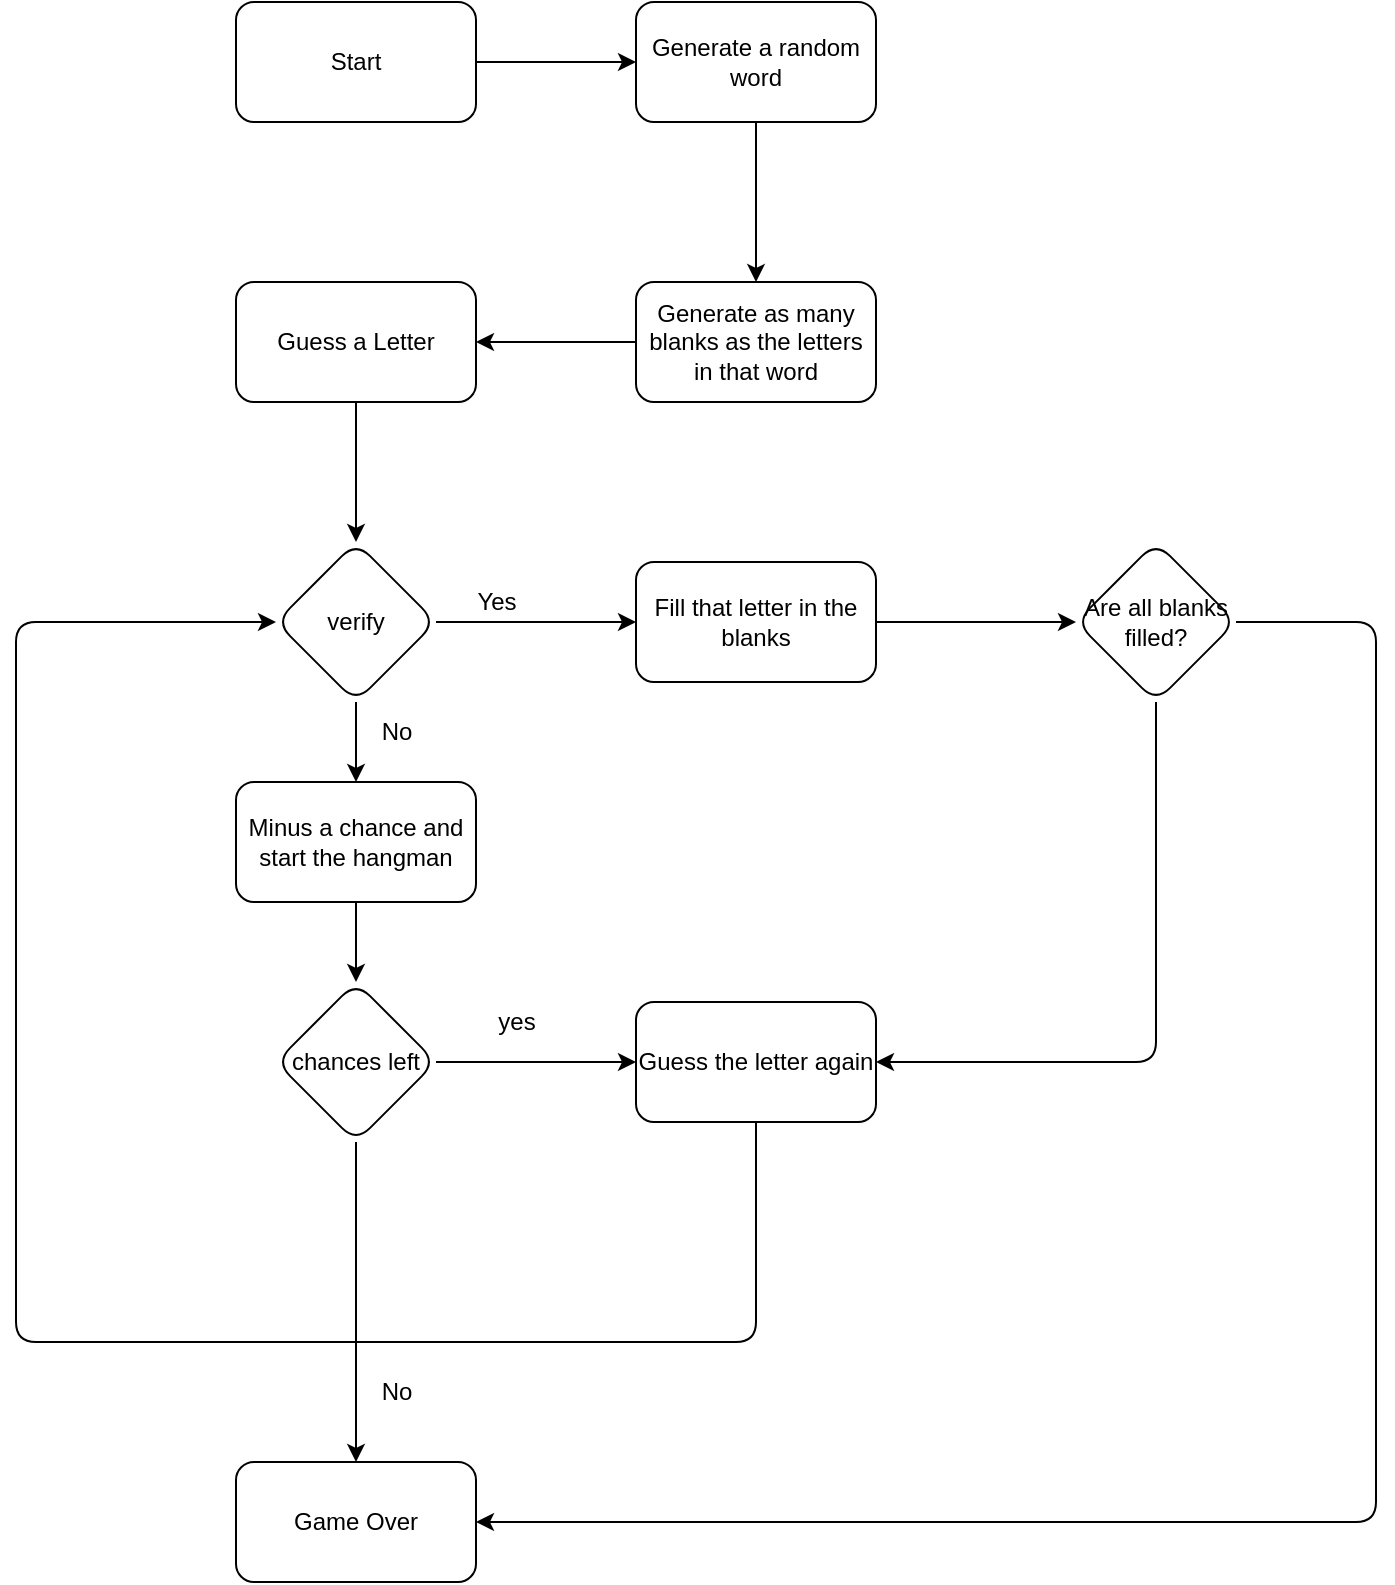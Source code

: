 <mxfile>
    <diagram id="mx6iLFDq_gP69B8O2057" name="Page-1">
        <mxGraphModel dx="576" dy="475" grid="1" gridSize="10" guides="1" tooltips="1" connect="1" arrows="1" fold="1" page="1" pageScale="1" pageWidth="850" pageHeight="1100" math="0" shadow="0">
            <root>
                <mxCell id="0"/>
                <mxCell id="1" parent="0"/>
                <mxCell id="25" value="" style="edgeStyle=none;html=1;" edge="1" parent="1" source="2" target="24">
                    <mxGeometry relative="1" as="geometry"/>
                </mxCell>
                <mxCell id="2" value="Start" style="rounded=1;whiteSpace=wrap;html=1;" vertex="1" parent="1">
                    <mxGeometry x="230" y="50" width="120" height="60" as="geometry"/>
                </mxCell>
                <mxCell id="6" value="" style="edgeStyle=none;html=1;" edge="1" parent="1" source="3" target="5">
                    <mxGeometry relative="1" as="geometry"/>
                </mxCell>
                <mxCell id="3" value="Guess a Letter" style="whiteSpace=wrap;html=1;rounded=1;" vertex="1" parent="1">
                    <mxGeometry x="230" y="190" width="120" height="60" as="geometry"/>
                </mxCell>
                <mxCell id="8" value="" style="edgeStyle=none;html=1;" edge="1" parent="1" source="5" target="7">
                    <mxGeometry relative="1" as="geometry"/>
                </mxCell>
                <mxCell id="11" value="" style="edgeStyle=none;html=1;" edge="1" parent="1" source="5" target="10">
                    <mxGeometry relative="1" as="geometry"/>
                </mxCell>
                <mxCell id="5" value="verify" style="rhombus;whiteSpace=wrap;html=1;rounded=1;" vertex="1" parent="1">
                    <mxGeometry x="250" y="320" width="80" height="80" as="geometry"/>
                </mxCell>
                <mxCell id="30" value="" style="edgeStyle=none;html=1;" edge="1" parent="1" source="7" target="29">
                    <mxGeometry relative="1" as="geometry"/>
                </mxCell>
                <mxCell id="7" value="Fill that letter in the blanks" style="whiteSpace=wrap;html=1;rounded=1;" vertex="1" parent="1">
                    <mxGeometry x="430" y="330" width="120" height="60" as="geometry"/>
                </mxCell>
                <mxCell id="9" value="Yes" style="text;html=1;align=center;verticalAlign=middle;resizable=0;points=[];autosize=1;strokeColor=none;fillColor=none;" vertex="1" parent="1">
                    <mxGeometry x="340" y="335" width="40" height="30" as="geometry"/>
                </mxCell>
                <mxCell id="18" value="" style="edgeStyle=none;html=1;" edge="1" parent="1" source="10" target="17">
                    <mxGeometry relative="1" as="geometry"/>
                </mxCell>
                <mxCell id="10" value="Minus a chance and start the hangman" style="whiteSpace=wrap;html=1;rounded=1;" vertex="1" parent="1">
                    <mxGeometry x="230" y="440" width="120" height="60" as="geometry"/>
                </mxCell>
                <mxCell id="12" value="No" style="text;html=1;align=center;verticalAlign=middle;resizable=0;points=[];autosize=1;strokeColor=none;fillColor=none;" vertex="1" parent="1">
                    <mxGeometry x="290" y="400" width="40" height="30" as="geometry"/>
                </mxCell>
                <mxCell id="16" style="edgeStyle=none;html=1;entryX=0;entryY=0.5;entryDx=0;entryDy=0;" edge="1" parent="1" source="13" target="5">
                    <mxGeometry relative="1" as="geometry">
                        <mxPoint x="200" y="360" as="targetPoint"/>
                        <Array as="points">
                            <mxPoint x="490" y="720"/>
                            <mxPoint x="120" y="720"/>
                            <mxPoint x="120" y="360"/>
                        </Array>
                    </mxGeometry>
                </mxCell>
                <mxCell id="13" value="Guess the letter again" style="whiteSpace=wrap;html=1;rounded=1;" vertex="1" parent="1">
                    <mxGeometry x="430" y="550" width="120" height="60" as="geometry"/>
                </mxCell>
                <mxCell id="19" style="edgeStyle=none;html=1;entryX=0;entryY=0.5;entryDx=0;entryDy=0;" edge="1" parent="1" source="17" target="13">
                    <mxGeometry relative="1" as="geometry"/>
                </mxCell>
                <mxCell id="22" value="" style="edgeStyle=none;html=1;" edge="1" parent="1" source="17" target="21">
                    <mxGeometry relative="1" as="geometry"/>
                </mxCell>
                <mxCell id="17" value="chances left" style="rhombus;whiteSpace=wrap;html=1;rounded=1;" vertex="1" parent="1">
                    <mxGeometry x="250" y="540" width="80" height="80" as="geometry"/>
                </mxCell>
                <mxCell id="20" value="yes" style="text;html=1;align=center;verticalAlign=middle;resizable=0;points=[];autosize=1;strokeColor=none;fillColor=none;" vertex="1" parent="1">
                    <mxGeometry x="350" y="545" width="40" height="30" as="geometry"/>
                </mxCell>
                <mxCell id="21" value="Game Over" style="whiteSpace=wrap;html=1;rounded=1;" vertex="1" parent="1">
                    <mxGeometry x="230" y="780" width="120" height="60" as="geometry"/>
                </mxCell>
                <mxCell id="23" value="No" style="text;html=1;align=center;verticalAlign=middle;resizable=0;points=[];autosize=1;strokeColor=none;fillColor=none;" vertex="1" parent="1">
                    <mxGeometry x="290" y="730" width="40" height="30" as="geometry"/>
                </mxCell>
                <mxCell id="27" value="" style="edgeStyle=none;html=1;" edge="1" parent="1" source="24" target="26">
                    <mxGeometry relative="1" as="geometry"/>
                </mxCell>
                <mxCell id="24" value="Generate a random word" style="whiteSpace=wrap;html=1;rounded=1;" vertex="1" parent="1">
                    <mxGeometry x="430" y="50" width="120" height="60" as="geometry"/>
                </mxCell>
                <mxCell id="28" value="" style="edgeStyle=none;html=1;" edge="1" parent="1" source="26" target="3">
                    <mxGeometry relative="1" as="geometry"/>
                </mxCell>
                <mxCell id="26" value="Generate as many blanks as the letters in that word" style="whiteSpace=wrap;html=1;rounded=1;" vertex="1" parent="1">
                    <mxGeometry x="430" y="190" width="120" height="60" as="geometry"/>
                </mxCell>
                <mxCell id="31" style="edgeStyle=none;html=1;entryX=1;entryY=0.5;entryDx=0;entryDy=0;" edge="1" parent="1" source="29" target="13">
                    <mxGeometry relative="1" as="geometry">
                        <mxPoint x="690" y="670" as="targetPoint"/>
                        <Array as="points">
                            <mxPoint x="690" y="580"/>
                        </Array>
                    </mxGeometry>
                </mxCell>
                <mxCell id="32" style="edgeStyle=none;html=1;entryX=1;entryY=0.5;entryDx=0;entryDy=0;" edge="1" parent="1" source="29" target="21">
                    <mxGeometry relative="1" as="geometry">
                        <mxPoint x="800" y="920" as="targetPoint"/>
                        <Array as="points">
                            <mxPoint x="800" y="360"/>
                            <mxPoint x="800" y="810"/>
                        </Array>
                    </mxGeometry>
                </mxCell>
                <mxCell id="29" value="Are all blanks filled?" style="rhombus;whiteSpace=wrap;html=1;rounded=1;" vertex="1" parent="1">
                    <mxGeometry x="650" y="320" width="80" height="80" as="geometry"/>
                </mxCell>
            </root>
        </mxGraphModel>
    </diagram>
</mxfile>